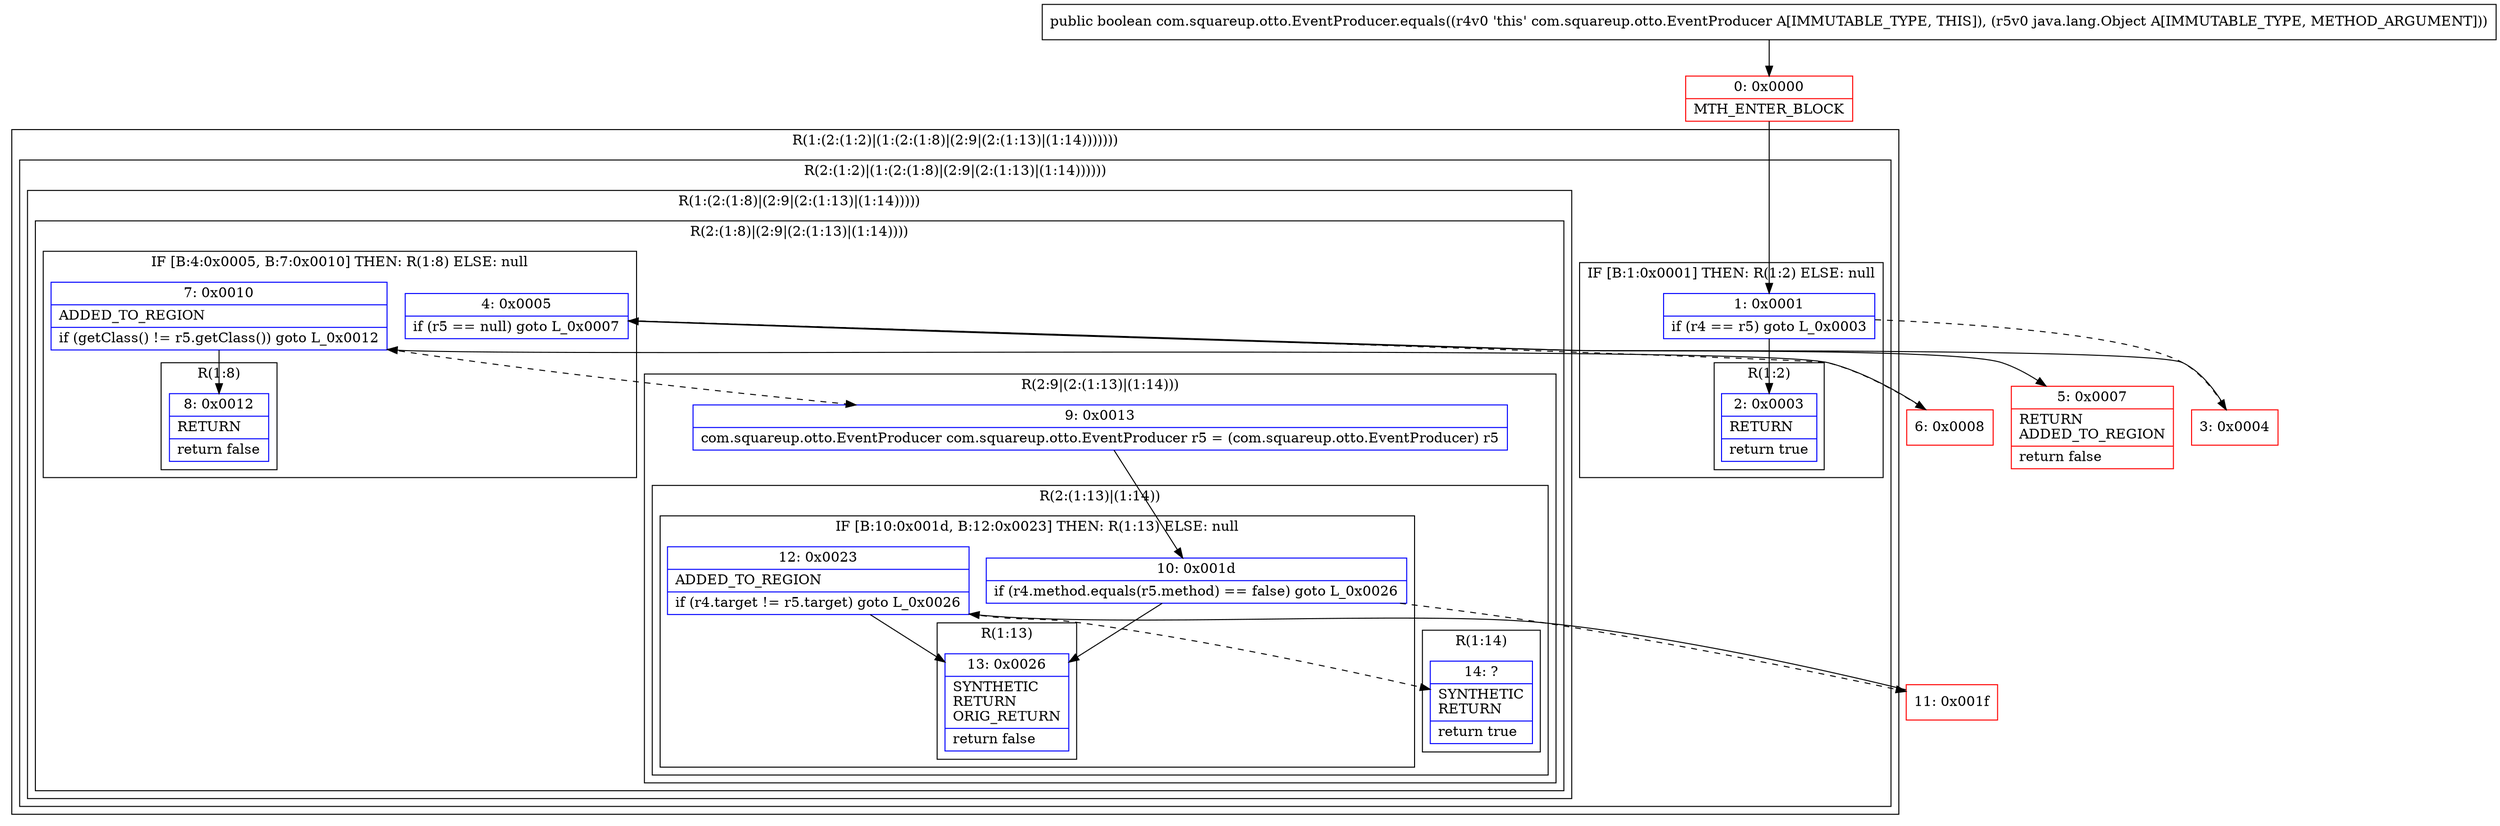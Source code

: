 digraph "CFG forcom.squareup.otto.EventProducer.equals(Ljava\/lang\/Object;)Z" {
subgraph cluster_Region_413943556 {
label = "R(1:(2:(1:2)|(1:(2:(1:8)|(2:9|(2:(1:13)|(1:14)))))))";
node [shape=record,color=blue];
subgraph cluster_Region_734478321 {
label = "R(2:(1:2)|(1:(2:(1:8)|(2:9|(2:(1:13)|(1:14))))))";
node [shape=record,color=blue];
subgraph cluster_IfRegion_198639727 {
label = "IF [B:1:0x0001] THEN: R(1:2) ELSE: null";
node [shape=record,color=blue];
Node_1 [shape=record,label="{1\:\ 0x0001|if (r4 == r5) goto L_0x0003\l}"];
subgraph cluster_Region_1841493031 {
label = "R(1:2)";
node [shape=record,color=blue];
Node_2 [shape=record,label="{2\:\ 0x0003|RETURN\l|return true\l}"];
}
}
subgraph cluster_Region_397155068 {
label = "R(1:(2:(1:8)|(2:9|(2:(1:13)|(1:14)))))";
node [shape=record,color=blue];
subgraph cluster_Region_84318031 {
label = "R(2:(1:8)|(2:9|(2:(1:13)|(1:14))))";
node [shape=record,color=blue];
subgraph cluster_IfRegion_912337912 {
label = "IF [B:4:0x0005, B:7:0x0010] THEN: R(1:8) ELSE: null";
node [shape=record,color=blue];
Node_4 [shape=record,label="{4\:\ 0x0005|if (r5 == null) goto L_0x0007\l}"];
Node_7 [shape=record,label="{7\:\ 0x0010|ADDED_TO_REGION\l|if (getClass() != r5.getClass()) goto L_0x0012\l}"];
subgraph cluster_Region_1291354847 {
label = "R(1:8)";
node [shape=record,color=blue];
Node_8 [shape=record,label="{8\:\ 0x0012|RETURN\l|return false\l}"];
}
}
subgraph cluster_Region_1651699117 {
label = "R(2:9|(2:(1:13)|(1:14)))";
node [shape=record,color=blue];
Node_9 [shape=record,label="{9\:\ 0x0013|com.squareup.otto.EventProducer com.squareup.otto.EventProducer r5 = (com.squareup.otto.EventProducer) r5\l}"];
subgraph cluster_Region_1005853254 {
label = "R(2:(1:13)|(1:14))";
node [shape=record,color=blue];
subgraph cluster_IfRegion_2017674516 {
label = "IF [B:10:0x001d, B:12:0x0023] THEN: R(1:13) ELSE: null";
node [shape=record,color=blue];
Node_10 [shape=record,label="{10\:\ 0x001d|if (r4.method.equals(r5.method) == false) goto L_0x0026\l}"];
Node_12 [shape=record,label="{12\:\ 0x0023|ADDED_TO_REGION\l|if (r4.target != r5.target) goto L_0x0026\l}"];
subgraph cluster_Region_184114840 {
label = "R(1:13)";
node [shape=record,color=blue];
Node_13 [shape=record,label="{13\:\ 0x0026|SYNTHETIC\lRETURN\lORIG_RETURN\l|return false\l}"];
}
}
subgraph cluster_Region_905480916 {
label = "R(1:14)";
node [shape=record,color=blue];
Node_14 [shape=record,label="{14\:\ ?|SYNTHETIC\lRETURN\l|return true\l}"];
}
}
}
}
}
}
}
Node_0 [shape=record,color=red,label="{0\:\ 0x0000|MTH_ENTER_BLOCK\l}"];
Node_3 [shape=record,color=red,label="{3\:\ 0x0004}"];
Node_5 [shape=record,color=red,label="{5\:\ 0x0007|RETURN\lADDED_TO_REGION\l|return false\l}"];
Node_6 [shape=record,color=red,label="{6\:\ 0x0008}"];
Node_11 [shape=record,color=red,label="{11\:\ 0x001f}"];
MethodNode[shape=record,label="{public boolean com.squareup.otto.EventProducer.equals((r4v0 'this' com.squareup.otto.EventProducer A[IMMUTABLE_TYPE, THIS]), (r5v0 java.lang.Object A[IMMUTABLE_TYPE, METHOD_ARGUMENT])) }"];
MethodNode -> Node_0;
Node_1 -> Node_2;
Node_1 -> Node_3[style=dashed];
Node_4 -> Node_5;
Node_4 -> Node_6[style=dashed];
Node_7 -> Node_8;
Node_7 -> Node_9[style=dashed];
Node_9 -> Node_10;
Node_10 -> Node_11[style=dashed];
Node_10 -> Node_13;
Node_12 -> Node_13;
Node_12 -> Node_14[style=dashed];
Node_0 -> Node_1;
Node_3 -> Node_4;
Node_6 -> Node_7;
Node_11 -> Node_12;
}

